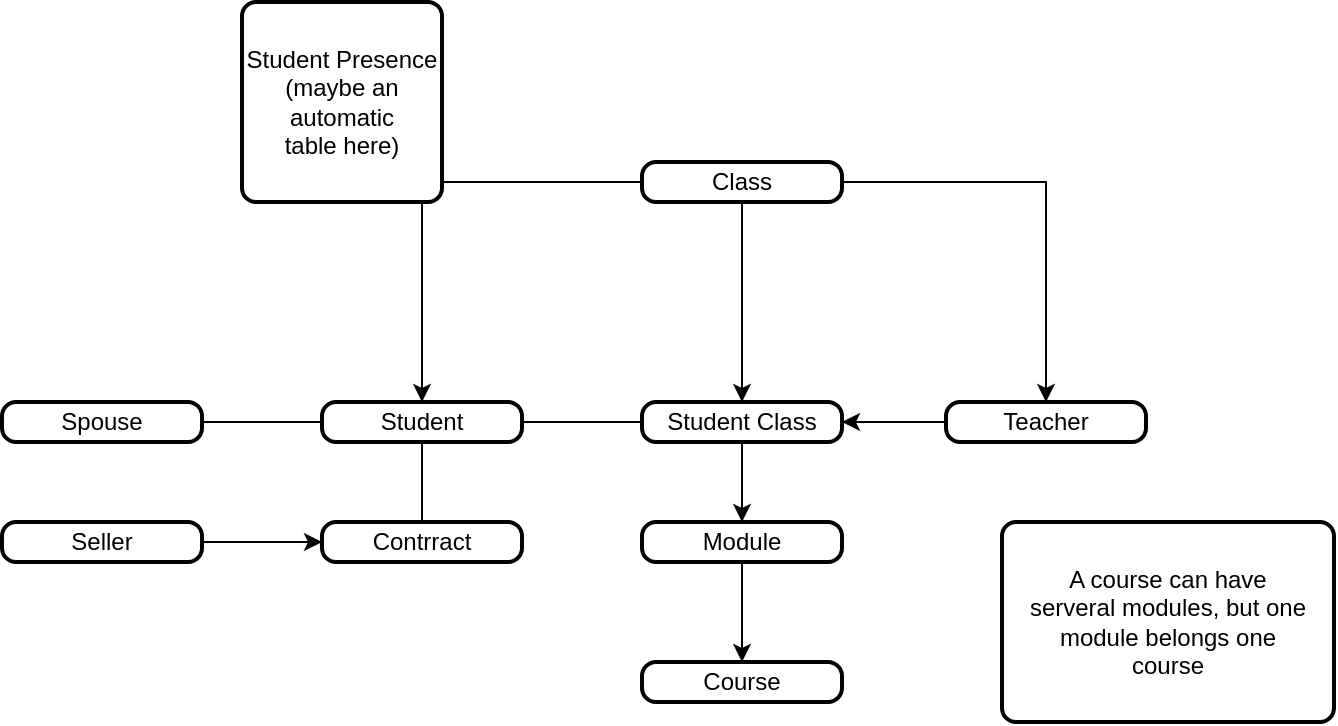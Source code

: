 <mxfile version="16.4.7" type="device"><diagram id="PK6WtrdOEV3T1cDvzukm" name="Page-1"><mxGraphModel dx="1578" dy="697" grid="1" gridSize="10" guides="1" tooltips="1" connect="1" arrows="1" fold="1" page="1" pageScale="1" pageWidth="827" pageHeight="1169" math="0" shadow="0"><root><mxCell id="0"/><mxCell id="1" parent="0"/><mxCell id="zadxwWmhSW_nF3jkwjgy-27" style="edgeStyle=orthogonalEdgeStyle;rounded=0;orthogonalLoop=1;jettySize=auto;html=1;" edge="1" parent="1" source="zadxwWmhSW_nF3jkwjgy-8" target="zadxwWmhSW_nF3jkwjgy-18"><mxGeometry relative="1" as="geometry"/></mxCell><mxCell id="zadxwWmhSW_nF3jkwjgy-28" style="edgeStyle=orthogonalEdgeStyle;rounded=0;orthogonalLoop=1;jettySize=auto;html=1;" edge="1" parent="1" source="zadxwWmhSW_nF3jkwjgy-8" target="zadxwWmhSW_nF3jkwjgy-9"><mxGeometry relative="1" as="geometry"><Array as="points"><mxPoint x="150" y="310"/><mxPoint x="150" y="310"/></Array></mxGeometry></mxCell><mxCell id="zadxwWmhSW_nF3jkwjgy-35" style="edgeStyle=orthogonalEdgeStyle;rounded=0;orthogonalLoop=1;jettySize=auto;html=1;" edge="1" parent="1" source="zadxwWmhSW_nF3jkwjgy-8" target="zadxwWmhSW_nF3jkwjgy-11"><mxGeometry relative="1" as="geometry"/></mxCell><mxCell id="zadxwWmhSW_nF3jkwjgy-8" value="Class" style="rounded=1;whiteSpace=wrap;html=1;absoluteArcSize=1;arcSize=14;strokeWidth=2;" vertex="1" parent="1"><mxGeometry x="100" y="250" width="100" height="20" as="geometry"/></mxCell><mxCell id="zadxwWmhSW_nF3jkwjgy-30" style="edgeStyle=orthogonalEdgeStyle;rounded=0;orthogonalLoop=1;jettySize=auto;html=1;exitX=0.5;exitY=1;exitDx=0;exitDy=0;entryX=0.5;entryY=0;entryDx=0;entryDy=0;" edge="1" parent="1" source="zadxwWmhSW_nF3jkwjgy-9" target="zadxwWmhSW_nF3jkwjgy-10"><mxGeometry relative="1" as="geometry"/></mxCell><mxCell id="zadxwWmhSW_nF3jkwjgy-9" value="Student Class" style="rounded=1;whiteSpace=wrap;html=1;absoluteArcSize=1;arcSize=14;strokeWidth=2;" vertex="1" parent="1"><mxGeometry x="100" y="370" width="100" height="20" as="geometry"/></mxCell><mxCell id="zadxwWmhSW_nF3jkwjgy-31" style="edgeStyle=orthogonalEdgeStyle;rounded=0;orthogonalLoop=1;jettySize=auto;html=1;exitX=0.5;exitY=1;exitDx=0;exitDy=0;entryX=0.5;entryY=0;entryDx=0;entryDy=0;" edge="1" parent="1" source="zadxwWmhSW_nF3jkwjgy-10" target="zadxwWmhSW_nF3jkwjgy-12"><mxGeometry relative="1" as="geometry"/></mxCell><mxCell id="zadxwWmhSW_nF3jkwjgy-10" value="Module" style="rounded=1;whiteSpace=wrap;html=1;absoluteArcSize=1;arcSize=14;strokeWidth=2;" vertex="1" parent="1"><mxGeometry x="100" y="430" width="100" height="20" as="geometry"/></mxCell><mxCell id="zadxwWmhSW_nF3jkwjgy-36" style="edgeStyle=orthogonalEdgeStyle;rounded=0;orthogonalLoop=1;jettySize=auto;html=1;entryX=1;entryY=0.5;entryDx=0;entryDy=0;" edge="1" parent="1" source="zadxwWmhSW_nF3jkwjgy-11" target="zadxwWmhSW_nF3jkwjgy-9"><mxGeometry relative="1" as="geometry"/></mxCell><mxCell id="zadxwWmhSW_nF3jkwjgy-11" value="Teacher" style="rounded=1;whiteSpace=wrap;html=1;absoluteArcSize=1;arcSize=14;strokeWidth=2;" vertex="1" parent="1"><mxGeometry x="252" y="370" width="100" height="20" as="geometry"/></mxCell><mxCell id="zadxwWmhSW_nF3jkwjgy-12" value="Course" style="rounded=1;whiteSpace=wrap;html=1;absoluteArcSize=1;arcSize=14;strokeWidth=2;" vertex="1" parent="1"><mxGeometry x="100" y="500" width="100" height="20" as="geometry"/></mxCell><mxCell id="zadxwWmhSW_nF3jkwjgy-24" style="edgeStyle=orthogonalEdgeStyle;rounded=0;orthogonalLoop=1;jettySize=auto;html=1;exitX=1;exitY=0.5;exitDx=0;exitDy=0;" edge="1" parent="1" source="zadxwWmhSW_nF3jkwjgy-13" target="zadxwWmhSW_nF3jkwjgy-17"><mxGeometry relative="1" as="geometry"/></mxCell><mxCell id="zadxwWmhSW_nF3jkwjgy-13" value="Seller" style="rounded=1;whiteSpace=wrap;html=1;absoluteArcSize=1;arcSize=14;strokeWidth=2;" vertex="1" parent="1"><mxGeometry x="-220" y="430" width="100" height="20" as="geometry"/></mxCell><mxCell id="zadxwWmhSW_nF3jkwjgy-16" value="Spouse" style="rounded=1;whiteSpace=wrap;html=1;absoluteArcSize=1;arcSize=14;strokeWidth=2;" vertex="1" parent="1"><mxGeometry x="-220" y="370" width="100" height="20" as="geometry"/></mxCell><mxCell id="zadxwWmhSW_nF3jkwjgy-17" value="Contrract" style="rounded=1;whiteSpace=wrap;html=1;absoluteArcSize=1;arcSize=14;strokeWidth=2;" vertex="1" parent="1"><mxGeometry x="-60" y="430" width="100" height="20" as="geometry"/></mxCell><mxCell id="zadxwWmhSW_nF3jkwjgy-18" value="Student" style="rounded=1;whiteSpace=wrap;html=1;absoluteArcSize=1;arcSize=14;strokeWidth=2;" vertex="1" parent="1"><mxGeometry x="-60" y="370" width="100" height="20" as="geometry"/></mxCell><mxCell id="zadxwWmhSW_nF3jkwjgy-23" value="" style="endArrow=none;html=1;rounded=0;exitX=1;exitY=0.5;exitDx=0;exitDy=0;entryX=0;entryY=0.5;entryDx=0;entryDy=0;" edge="1" parent="1" source="zadxwWmhSW_nF3jkwjgy-16" target="zadxwWmhSW_nF3jkwjgy-18"><mxGeometry relative="1" as="geometry"><mxPoint x="-140" y="400" as="sourcePoint"/><mxPoint x="20" y="400" as="targetPoint"/></mxGeometry></mxCell><mxCell id="zadxwWmhSW_nF3jkwjgy-26" value="" style="endArrow=none;html=1;rounded=0;exitX=1;exitY=0.5;exitDx=0;exitDy=0;entryX=0;entryY=0.5;entryDx=0;entryDy=0;" edge="1" parent="1" source="zadxwWmhSW_nF3jkwjgy-18" target="zadxwWmhSW_nF3jkwjgy-9"><mxGeometry relative="1" as="geometry"><mxPoint x="40" y="360" as="sourcePoint"/><mxPoint x="100" y="360" as="targetPoint"/></mxGeometry></mxCell><mxCell id="zadxwWmhSW_nF3jkwjgy-29" value="" style="endArrow=none;html=1;rounded=0;exitX=0.5;exitY=1;exitDx=0;exitDy=0;entryX=0.5;entryY=0;entryDx=0;entryDy=0;" edge="1" parent="1" source="zadxwWmhSW_nF3jkwjgy-18" target="zadxwWmhSW_nF3jkwjgy-17"><mxGeometry relative="1" as="geometry"><mxPoint x="-110" y="390" as="sourcePoint"/><mxPoint x="-50" y="390" as="targetPoint"/></mxGeometry></mxCell><mxCell id="zadxwWmhSW_nF3jkwjgy-37" value="Student Presence&lt;br&gt;(maybe an automatic&lt;br&gt;table here)" style="rounded=1;whiteSpace=wrap;html=1;absoluteArcSize=1;arcSize=14;strokeWidth=2;" vertex="1" parent="1"><mxGeometry x="-100" y="170" width="100" height="100" as="geometry"/></mxCell><mxCell id="zadxwWmhSW_nF3jkwjgy-38" value="A course can have&lt;br&gt;serveral modules, but one module belongs one&lt;br&gt;course" style="rounded=1;whiteSpace=wrap;html=1;absoluteArcSize=1;arcSize=14;strokeWidth=2;" vertex="1" parent="1"><mxGeometry x="280" y="430" width="166" height="100" as="geometry"/></mxCell></root></mxGraphModel></diagram></mxfile>